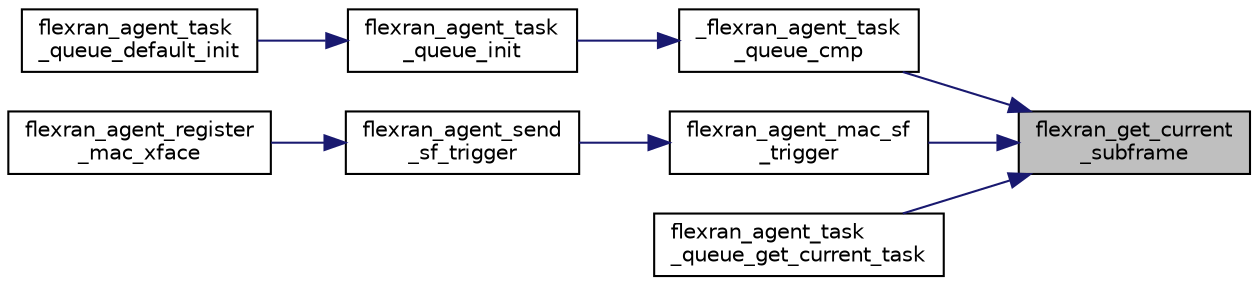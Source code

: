 digraph "flexran_get_current_subframe"
{
 // LATEX_PDF_SIZE
  edge [fontname="Helvetica",fontsize="10",labelfontname="Helvetica",labelfontsize="10"];
  node [fontname="Helvetica",fontsize="10",shape=record];
  rankdir="RL";
  Node1 [label="flexran_get_current\l_subframe",height=0.2,width=0.4,color="black", fillcolor="grey75", style="filled", fontcolor="black",tooltip=" "];
  Node1 -> Node2 [dir="back",color="midnightblue",fontsize="10",style="solid",fontname="Helvetica"];
  Node2 [label="_flexran_agent_task\l_queue_cmp",height=0.2,width=0.4,color="black", fillcolor="white", style="filled",URL="$flexran__agent__task__manager_8h.html#a5d35afdba4585f6a834da6a8540f9f70",tooltip=" "];
  Node2 -> Node3 [dir="back",color="midnightblue",fontsize="10",style="solid",fontname="Helvetica"];
  Node3 [label="flexran_agent_task\l_queue_init",height=0.2,width=0.4,color="black", fillcolor="white", style="filled",URL="$flexran__agent__task__manager_8h.html#a4ca5b559d25f8c64cf72c4e02f8108ed",tooltip=" "];
  Node3 -> Node4 [dir="back",color="midnightblue",fontsize="10",style="solid",fontname="Helvetica"];
  Node4 [label="flexran_agent_task\l_queue_default_init",height=0.2,width=0.4,color="black", fillcolor="white", style="filled",URL="$flexran__agent__task__manager_8h.html#a03051fb8726bb4425e0b455c414877f4",tooltip=" "];
  Node1 -> Node5 [dir="back",color="midnightblue",fontsize="10",style="solid",fontname="Helvetica"];
  Node5 [label="flexran_agent_mac_sf\l_trigger",height=0.2,width=0.4,color="black", fillcolor="white", style="filled",URL="$flexran__agent__mac_8h.html#abf33bea02050664e379852d577756a68",tooltip=" "];
  Node5 -> Node6 [dir="back",color="midnightblue",fontsize="10",style="solid",fontname="Helvetica"];
  Node6 [label="flexran_agent_send\l_sf_trigger",height=0.2,width=0.4,color="black", fillcolor="white", style="filled",URL="$flexran__agent__mac_8h.html#a593a6e1514ab634d62c99ce1ee0aba39",tooltip=" "];
  Node6 -> Node7 [dir="back",color="midnightblue",fontsize="10",style="solid",fontname="Helvetica"];
  Node7 [label="flexran_agent_register\l_mac_xface",height=0.2,width=0.4,color="black", fillcolor="white", style="filled",URL="$flexran__agent__mac_8h.html#a02c0651723d60613f89fb4aed1e53103",tooltip=" "];
  Node1 -> Node8 [dir="back",color="midnightblue",fontsize="10",style="solid",fontname="Helvetica"];
  Node8 [label="flexran_agent_task\l_queue_get_current_task",height=0.2,width=0.4,color="black", fillcolor="white", style="filled",URL="$flexran__agent__task__manager_8h.html#aa728cfeb87c06918ea6937a90912252e",tooltip=" "];
}
